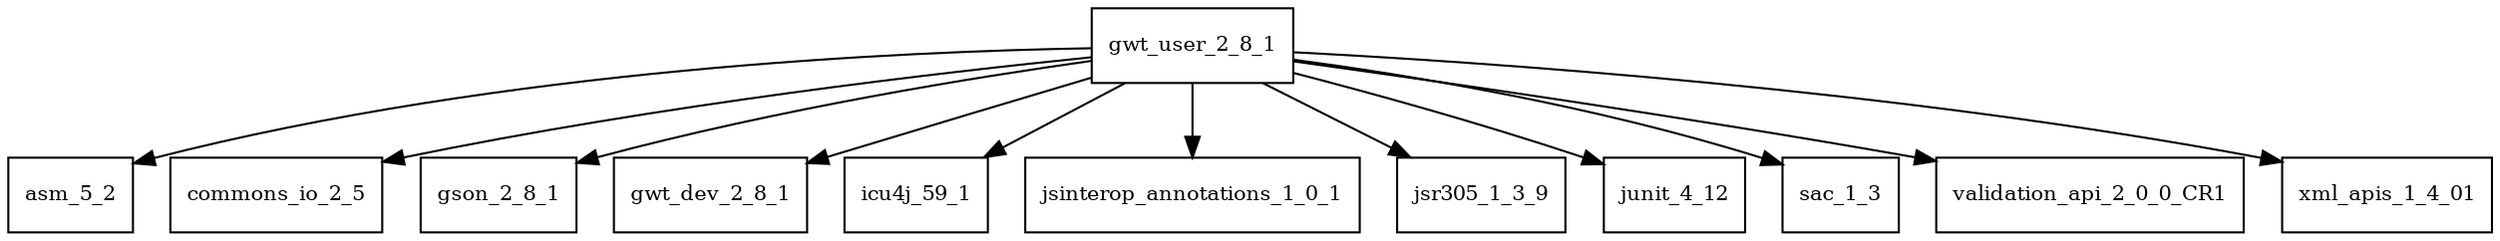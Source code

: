 digraph gwt_user_2_8_1_dependencies {
  node [shape = box, fontsize=10.0];
  gwt_user_2_8_1 -> asm_5_2;
  gwt_user_2_8_1 -> commons_io_2_5;
  gwt_user_2_8_1 -> gson_2_8_1;
  gwt_user_2_8_1 -> gwt_dev_2_8_1;
  gwt_user_2_8_1 -> icu4j_59_1;
  gwt_user_2_8_1 -> jsinterop_annotations_1_0_1;
  gwt_user_2_8_1 -> jsr305_1_3_9;
  gwt_user_2_8_1 -> junit_4_12;
  gwt_user_2_8_1 -> sac_1_3;
  gwt_user_2_8_1 -> validation_api_2_0_0_CR1;
  gwt_user_2_8_1 -> xml_apis_1_4_01;
}
